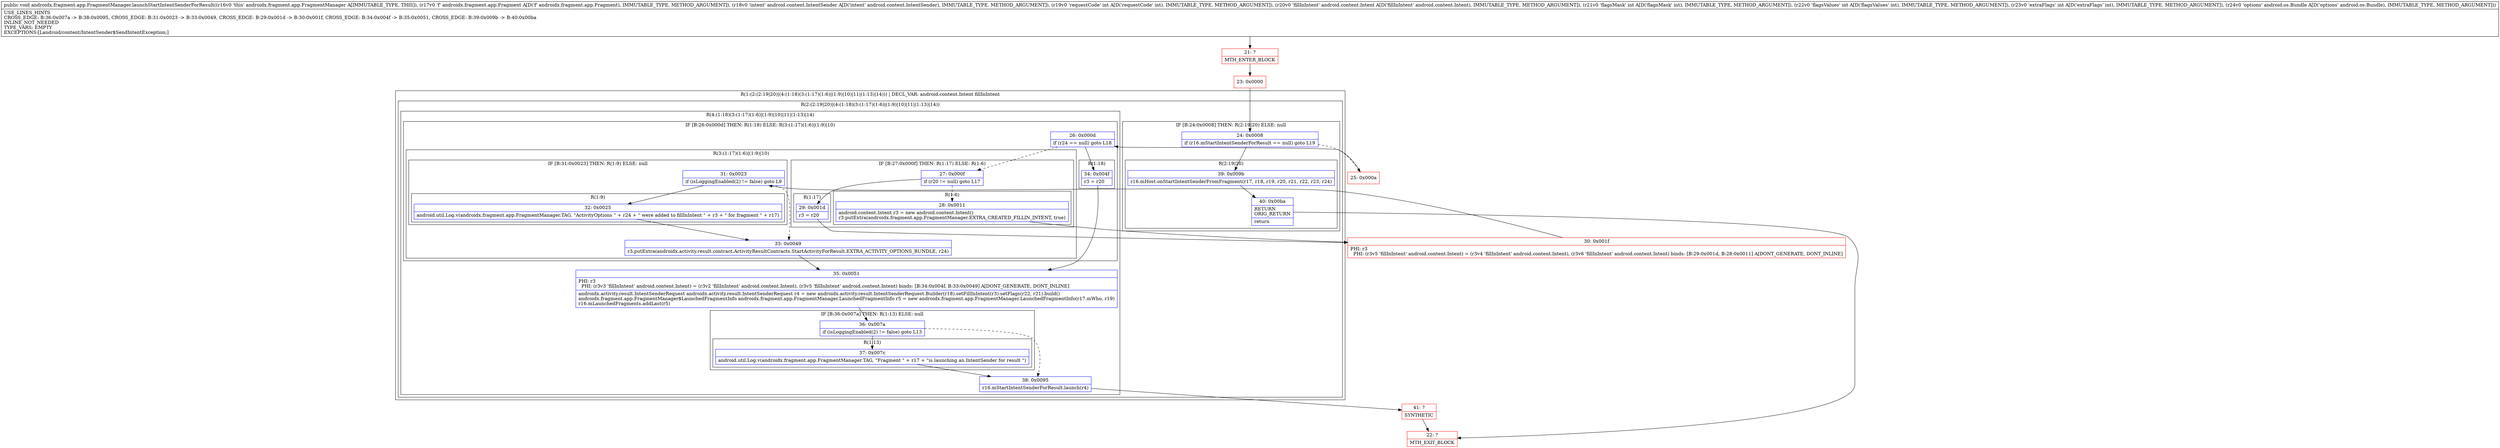 digraph "CFG forandroidx.fragment.app.FragmentManager.launchStartIntentSenderForResult(Landroidx\/fragment\/app\/Fragment;Landroid\/content\/IntentSender;ILandroid\/content\/Intent;IIILandroid\/os\/Bundle;)V" {
subgraph cluster_Region_1168979177 {
label = "R(1:(2:(2:19|20)|(4:(1:18)(3:(1:17)(1:6)|(1:9)|10)|11|(1:13)|14))) | DECL_VAR: android.content.Intent fillInIntent\l";
node [shape=record,color=blue];
subgraph cluster_Region_1911737762 {
label = "R(2:(2:19|20)|(4:(1:18)(3:(1:17)(1:6)|(1:9)|10)|11|(1:13)|14))";
node [shape=record,color=blue];
subgraph cluster_IfRegion_1771373899 {
label = "IF [B:24:0x0008] THEN: R(2:19|20) ELSE: null";
node [shape=record,color=blue];
Node_24 [shape=record,label="{24\:\ 0x0008|if (r16.mStartIntentSenderForResult == null) goto L19\l}"];
subgraph cluster_Region_596166014 {
label = "R(2:19|20)";
node [shape=record,color=blue];
Node_39 [shape=record,label="{39\:\ 0x009b|r16.mHost.onStartIntentSenderFromFragment(r17, r18, r19, r20, r21, r22, r23, r24)\l}"];
Node_40 [shape=record,label="{40\:\ 0x00ba|RETURN\lORIG_RETURN\l|return\l}"];
}
}
subgraph cluster_Region_2065957029 {
label = "R(4:(1:18)(3:(1:17)(1:6)|(1:9)|10)|11|(1:13)|14)";
node [shape=record,color=blue];
subgraph cluster_IfRegion_263104410 {
label = "IF [B:26:0x000d] THEN: R(1:18) ELSE: R(3:(1:17)(1:6)|(1:9)|10)";
node [shape=record,color=blue];
Node_26 [shape=record,label="{26\:\ 0x000d|if (r24 == null) goto L18\l}"];
subgraph cluster_Region_450850103 {
label = "R(1:18)";
node [shape=record,color=blue];
Node_34 [shape=record,label="{34\:\ 0x004f|r3 = r20\l}"];
}
subgraph cluster_Region_1750529040 {
label = "R(3:(1:17)(1:6)|(1:9)|10)";
node [shape=record,color=blue];
subgraph cluster_IfRegion_698878732 {
label = "IF [B:27:0x000f] THEN: R(1:17) ELSE: R(1:6)";
node [shape=record,color=blue];
Node_27 [shape=record,label="{27\:\ 0x000f|if (r20 != null) goto L17\l}"];
subgraph cluster_Region_175519119 {
label = "R(1:17)";
node [shape=record,color=blue];
Node_29 [shape=record,label="{29\:\ 0x001d|r3 = r20\l}"];
}
subgraph cluster_Region_1833193771 {
label = "R(1:6)";
node [shape=record,color=blue];
Node_28 [shape=record,label="{28\:\ 0x0011|android.content.Intent r3 = new android.content.Intent()\lr3.putExtra(androidx.fragment.app.FragmentManager.EXTRA_CREATED_FILLIN_INTENT, true)\l}"];
}
}
subgraph cluster_IfRegion_1290700914 {
label = "IF [B:31:0x0023] THEN: R(1:9) ELSE: null";
node [shape=record,color=blue];
Node_31 [shape=record,label="{31\:\ 0x0023|if (isLoggingEnabled(2) != false) goto L9\l}"];
subgraph cluster_Region_914777090 {
label = "R(1:9)";
node [shape=record,color=blue];
Node_32 [shape=record,label="{32\:\ 0x0025|android.util.Log.v(androidx.fragment.app.FragmentManager.TAG, \"ActivityOptions \" + r24 + \" were added to fillInIntent \" + r3 + \" for fragment \" + r17)\l}"];
}
}
Node_33 [shape=record,label="{33\:\ 0x0049|r3.putExtra(androidx.activity.result.contract.ActivityResultContracts.StartActivityForResult.EXTRA_ACTIVITY_OPTIONS_BUNDLE, r24)\l}"];
}
}
Node_35 [shape=record,label="{35\:\ 0x0051|PHI: r3 \l  PHI: (r3v3 'fillInIntent' android.content.Intent) = (r3v2 'fillInIntent' android.content.Intent), (r3v5 'fillInIntent' android.content.Intent) binds: [B:34:0x004f, B:33:0x0049] A[DONT_GENERATE, DONT_INLINE]\l|androidx.activity.result.IntentSenderRequest androidx.activity.result.IntentSenderRequest r4 = new androidx.activity.result.IntentSenderRequest.Builder(r18).setFillInIntent(r3).setFlags(r22, r21).build()\landroidx.fragment.app.FragmentManager$LaunchedFragmentInfo androidx.fragment.app.FragmentManager.LaunchedFragmentInfo r5 = new androidx.fragment.app.FragmentManager.LaunchedFragmentInfo(r17.mWho, r19)\lr16.mLaunchedFragments.addLast(r5)\l}"];
subgraph cluster_IfRegion_1764749494 {
label = "IF [B:36:0x007a] THEN: R(1:13) ELSE: null";
node [shape=record,color=blue];
Node_36 [shape=record,label="{36\:\ 0x007a|if (isLoggingEnabled(2) != false) goto L13\l}"];
subgraph cluster_Region_3569396 {
label = "R(1:13)";
node [shape=record,color=blue];
Node_37 [shape=record,label="{37\:\ 0x007c|android.util.Log.v(androidx.fragment.app.FragmentManager.TAG, \"Fragment \" + r17 + \"is launching an IntentSender for result \")\l}"];
}
}
Node_38 [shape=record,label="{38\:\ 0x0095|r16.mStartIntentSenderForResult.launch(r4)\l}"];
}
}
}
Node_21 [shape=record,color=red,label="{21\:\ ?|MTH_ENTER_BLOCK\l}"];
Node_23 [shape=record,color=red,label="{23\:\ 0x0000}"];
Node_25 [shape=record,color=red,label="{25\:\ 0x000a}"];
Node_30 [shape=record,color=red,label="{30\:\ 0x001f|PHI: r3 \l  PHI: (r3v5 'fillInIntent' android.content.Intent) = (r3v4 'fillInIntent' android.content.Intent), (r3v6 'fillInIntent' android.content.Intent) binds: [B:29:0x001d, B:28:0x0011] A[DONT_GENERATE, DONT_INLINE]\l}"];
Node_41 [shape=record,color=red,label="{41\:\ ?|SYNTHETIC\l}"];
Node_22 [shape=record,color=red,label="{22\:\ ?|MTH_EXIT_BLOCK\l}"];
MethodNode[shape=record,label="{public void androidx.fragment.app.FragmentManager.launchStartIntentSenderForResult((r16v0 'this' androidx.fragment.app.FragmentManager A[IMMUTABLE_TYPE, THIS]), (r17v0 'f' androidx.fragment.app.Fragment A[D('f' androidx.fragment.app.Fragment), IMMUTABLE_TYPE, METHOD_ARGUMENT]), (r18v0 'intent' android.content.IntentSender A[D('intent' android.content.IntentSender), IMMUTABLE_TYPE, METHOD_ARGUMENT]), (r19v0 'requestCode' int A[D('requestCode' int), IMMUTABLE_TYPE, METHOD_ARGUMENT]), (r20v0 'fillInIntent' android.content.Intent A[D('fillInIntent' android.content.Intent), IMMUTABLE_TYPE, METHOD_ARGUMENT]), (r21v0 'flagsMask' int A[D('flagsMask' int), IMMUTABLE_TYPE, METHOD_ARGUMENT]), (r22v0 'flagsValues' int A[D('flagsValues' int), IMMUTABLE_TYPE, METHOD_ARGUMENT]), (r23v0 'extraFlags' int A[D('extraFlags' int), IMMUTABLE_TYPE, METHOD_ARGUMENT]), (r24v0 'options' android.os.Bundle A[D('options' android.os.Bundle), IMMUTABLE_TYPE, METHOD_ARGUMENT]))  | USE_LINES_HINTS\lCROSS_EDGE: B:36:0x007a \-\> B:38:0x0095, CROSS_EDGE: B:31:0x0023 \-\> B:33:0x0049, CROSS_EDGE: B:29:0x001d \-\> B:30:0x001f, CROSS_EDGE: B:34:0x004f \-\> B:35:0x0051, CROSS_EDGE: B:39:0x009b \-\> B:40:0x00ba\lINLINE_NOT_NEEDED\lTYPE_VARS: EMPTY\lEXCEPTIONS:[Landroid\/content\/IntentSender$SendIntentException;]\l}"];
MethodNode -> Node_21;Node_24 -> Node_25[style=dashed];
Node_24 -> Node_39;
Node_39 -> Node_40;
Node_40 -> Node_22;
Node_26 -> Node_27[style=dashed];
Node_26 -> Node_34;
Node_34 -> Node_35;
Node_27 -> Node_28[style=dashed];
Node_27 -> Node_29;
Node_29 -> Node_30;
Node_28 -> Node_30;
Node_31 -> Node_32;
Node_31 -> Node_33[style=dashed];
Node_32 -> Node_33;
Node_33 -> Node_35;
Node_35 -> Node_36;
Node_36 -> Node_37;
Node_36 -> Node_38[style=dashed];
Node_37 -> Node_38;
Node_38 -> Node_41;
Node_21 -> Node_23;
Node_23 -> Node_24;
Node_25 -> Node_26;
Node_30 -> Node_31;
Node_41 -> Node_22;
}

